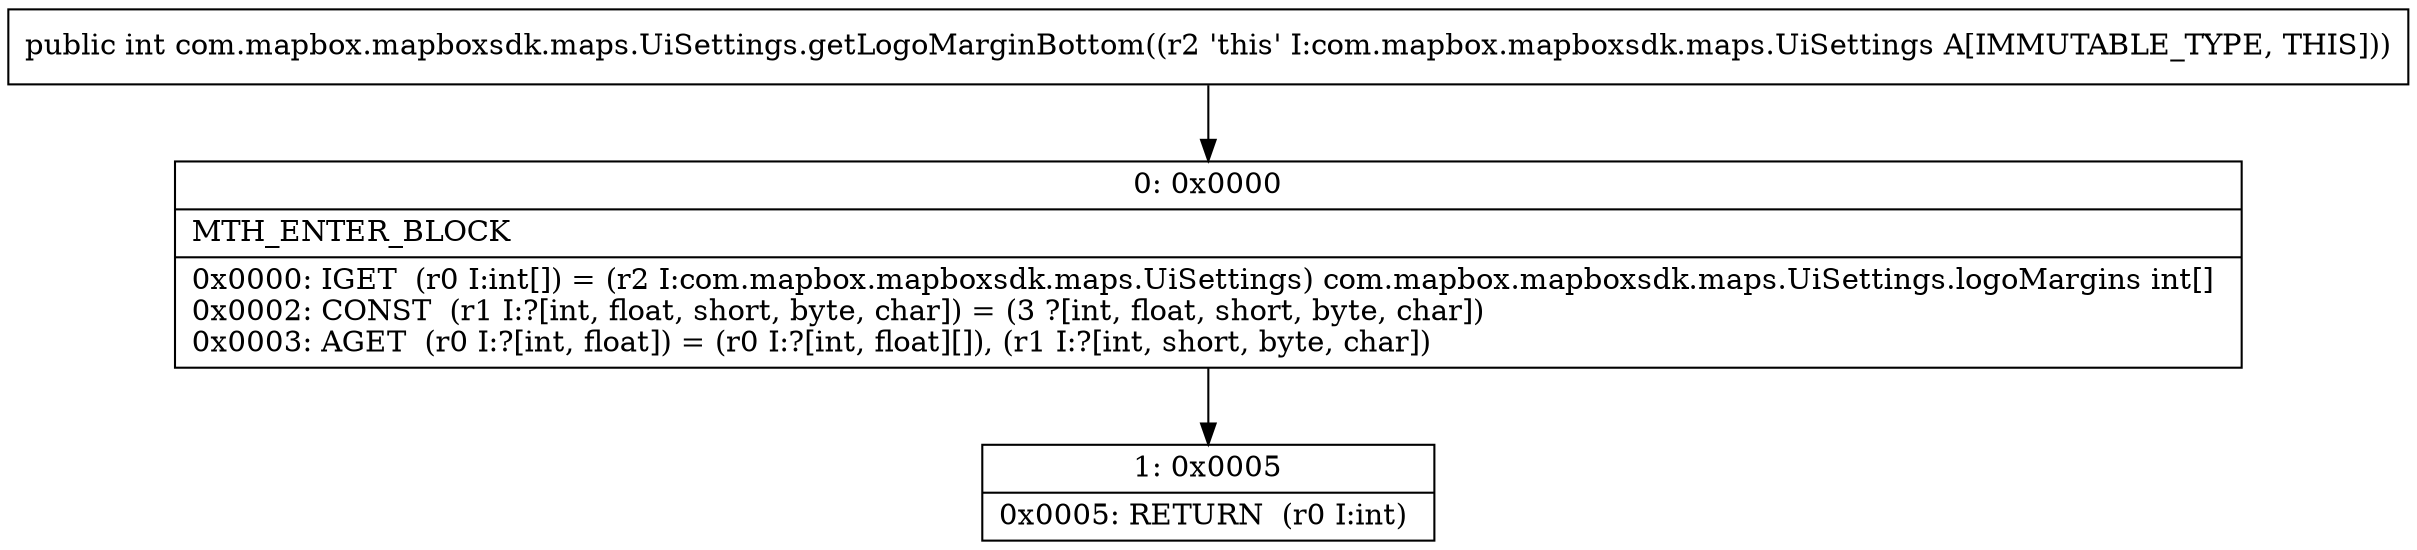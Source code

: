 digraph "CFG forcom.mapbox.mapboxsdk.maps.UiSettings.getLogoMarginBottom()I" {
Node_0 [shape=record,label="{0\:\ 0x0000|MTH_ENTER_BLOCK\l|0x0000: IGET  (r0 I:int[]) = (r2 I:com.mapbox.mapboxsdk.maps.UiSettings) com.mapbox.mapboxsdk.maps.UiSettings.logoMargins int[] \l0x0002: CONST  (r1 I:?[int, float, short, byte, char]) = (3 ?[int, float, short, byte, char]) \l0x0003: AGET  (r0 I:?[int, float]) = (r0 I:?[int, float][]), (r1 I:?[int, short, byte, char]) \l}"];
Node_1 [shape=record,label="{1\:\ 0x0005|0x0005: RETURN  (r0 I:int) \l}"];
MethodNode[shape=record,label="{public int com.mapbox.mapboxsdk.maps.UiSettings.getLogoMarginBottom((r2 'this' I:com.mapbox.mapboxsdk.maps.UiSettings A[IMMUTABLE_TYPE, THIS])) }"];
MethodNode -> Node_0;
Node_0 -> Node_1;
}

